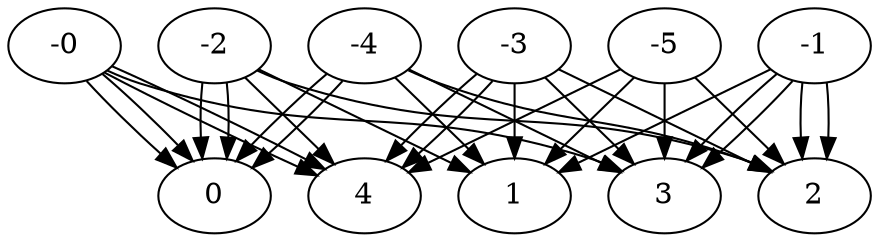 digraph {
  0-0;
  0-1;
  0-2;
  0-3;
  0-4;
  0-5;
  1-0;
  1-1;
  1-2;
  1-3;
  1-4;
  1-5;
  2-0;
  2-1;
  2-2;
  2-3;
  2-4;
  2-5;
  3-0;
  3-1;
  3-2;
  3-3;
  3-4;
  3-5;
  4-0;
  4-1;
  4-2;
  4-3;
  4-4;
  4-5;
  1-0 -> 0-0;
  0-0 -> 0-1;
  0-1 -> 1-1;
  1-1 -> 2-1;
  2-1 -> 2-0;
  2-0 -> 3-0;
  3-0 -> 4-0;
  4-0 -> 4-1;
  4-1 -> 3-1;
  3-1 -> 3-2;
  3-2 -> 2-2;
  2-2 -> 1-2;
  1-2 -> 0-2;
  0-2 -> 0-3;
  0-3 -> 1-3;
  1-3 -> 2-3;
  2-3 -> 3-3;
  3-3 -> 4-3;
  4-3 -> 4-2;
  4-2 -> 4-4;
  4-4 -> 3-4;
  3-4 -> 2-4;
  2-4 -> 1-4;
  1-4 -> 0-4;
  0-4 -> 0-5;
  0-5 -> 1-5;
  1-5 -> 2-5;
  2-5 -> 3-5;
  3-5 -> 4-5;
}